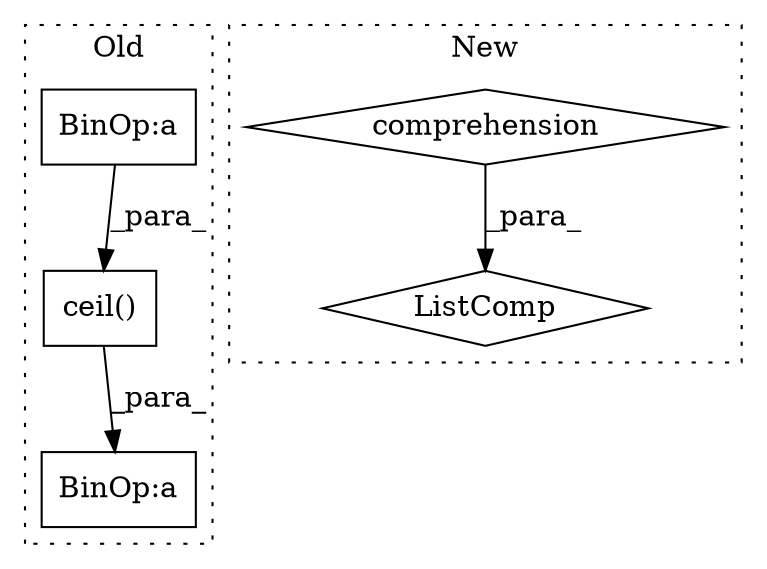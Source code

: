 digraph G {
subgraph cluster0 {
1 [label="ceil()" a="75" s="24630,24778" l="27,14" shape="box"];
3 [label="BinOp:a" a="82" s="25135" l="19" shape="box"];
5 [label="BinOp:a" a="82" s="24717" l="41" shape="box"];
label = "Old";
style="dotted";
}
subgraph cluster1 {
2 [label="ListComp" a="106" s="24647" l="122" shape="diamond"];
4 [label="comprehension" a="45" s="24694" l="3" shape="diamond"];
label = "New";
style="dotted";
}
1 -> 3 [label="_para_"];
4 -> 2 [label="_para_"];
5 -> 1 [label="_para_"];
}